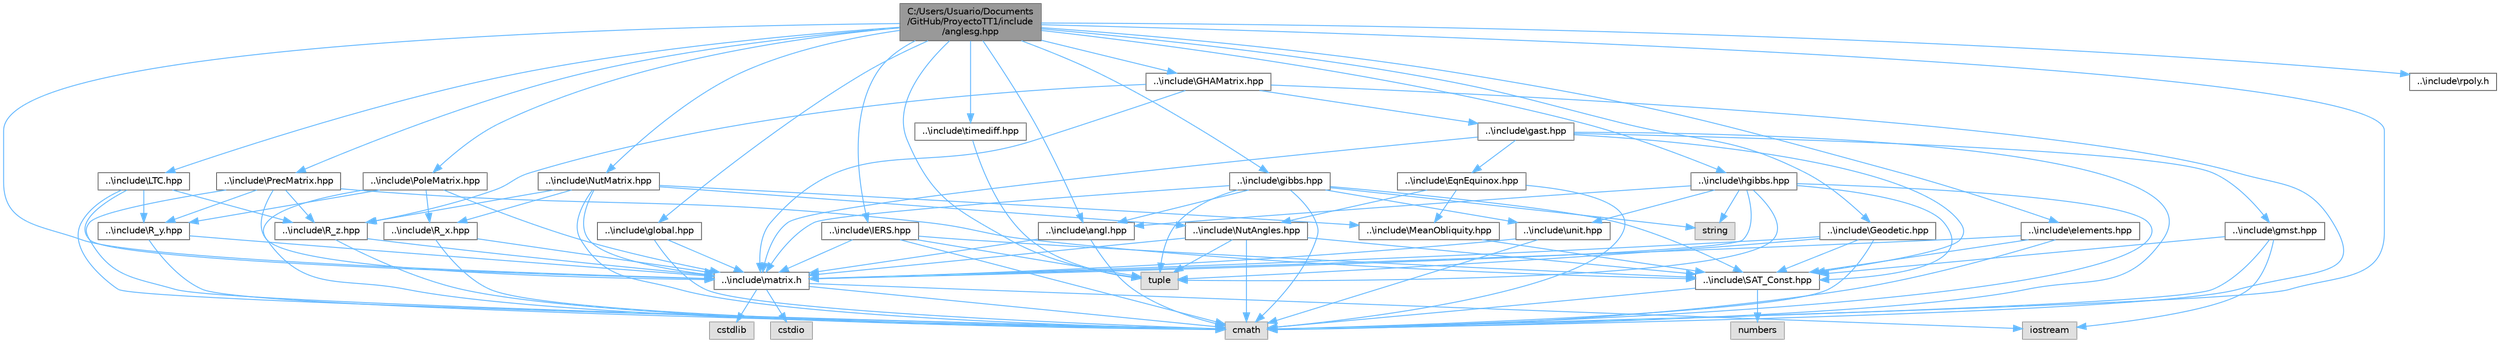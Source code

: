 digraph "C:/Users/Usuario/Documents/GitHub/ProyectoTT1/include/anglesg.hpp"
{
 // LATEX_PDF_SIZE
  bgcolor="transparent";
  edge [fontname=Helvetica,fontsize=10,labelfontname=Helvetica,labelfontsize=10];
  node [fontname=Helvetica,fontsize=10,shape=box,height=0.2,width=0.4];
  Node1 [id="Node000001",label="C:/Users/Usuario/Documents\l/GitHub/ProyectoTT1/include\l/anglesg.hpp",height=0.2,width=0.4,color="gray40", fillcolor="grey60", style="filled", fontcolor="black",tooltip="Este archivo de cabecera contiene una implementación de la función anglesg."];
  Node1 -> Node2 [id="edge101_Node000001_Node000002",color="steelblue1",style="solid",tooltip=" "];
  Node2 [id="Node000002",label="cmath",height=0.2,width=0.4,color="grey60", fillcolor="#E0E0E0", style="filled",tooltip=" "];
  Node1 -> Node3 [id="edge102_Node000001_Node000003",color="steelblue1",style="solid",tooltip=" "];
  Node3 [id="Node000003",label="tuple",height=0.2,width=0.4,color="grey60", fillcolor="#E0E0E0", style="filled",tooltip=" "];
  Node1 -> Node4 [id="edge103_Node000001_Node000004",color="steelblue1",style="solid",tooltip=" "];
  Node4 [id="Node000004",label="..\\include\\matrix.h",height=0.2,width=0.4,color="grey40", fillcolor="white", style="filled",URL="$matrix_8h.html",tooltip="Este archivo de cabecera contiene una implementación de una clase que representa una matriz."];
  Node4 -> Node5 [id="edge104_Node000004_Node000005",color="steelblue1",style="solid",tooltip=" "];
  Node5 [id="Node000005",label="cstdio",height=0.2,width=0.4,color="grey60", fillcolor="#E0E0E0", style="filled",tooltip=" "];
  Node4 -> Node6 [id="edge105_Node000004_Node000006",color="steelblue1",style="solid",tooltip=" "];
  Node6 [id="Node000006",label="cstdlib",height=0.2,width=0.4,color="grey60", fillcolor="#E0E0E0", style="filled",tooltip=" "];
  Node4 -> Node2 [id="edge106_Node000004_Node000002",color="steelblue1",style="solid",tooltip=" "];
  Node4 -> Node7 [id="edge107_Node000004_Node000007",color="steelblue1",style="solid",tooltip=" "];
  Node7 [id="Node000007",label="iostream",height=0.2,width=0.4,color="grey60", fillcolor="#E0E0E0", style="filled",tooltip=" "];
  Node1 -> Node8 [id="edge108_Node000001_Node000008",color="steelblue1",style="solid",tooltip=" "];
  Node8 [id="Node000008",label="..\\include\\global.hpp",height=0.2,width=0.4,color="grey40", fillcolor="white", style="filled",URL="$global_8hpp.html",tooltip="Este archivo de cabecera contiene una implementación para leer ficheros."];
  Node8 -> Node2 [id="edge109_Node000008_Node000002",color="steelblue1",style="solid",tooltip=" "];
  Node8 -> Node4 [id="edge110_Node000008_Node000004",color="steelblue1",style="solid",tooltip=" "];
  Node1 -> Node9 [id="edge111_Node000001_Node000009",color="steelblue1",style="solid",tooltip=" "];
  Node9 [id="Node000009",label="..\\include\\Geodetic.hpp",height=0.2,width=0.4,color="grey40", fillcolor="white", style="filled",URL="$_geodetic_8hpp.html",tooltip="Este archivo de cabecera contiene una implementación de la función Geodetic."];
  Node9 -> Node2 [id="edge112_Node000009_Node000002",color="steelblue1",style="solid",tooltip=" "];
  Node9 -> Node3 [id="edge113_Node000009_Node000003",color="steelblue1",style="solid",tooltip=" "];
  Node9 -> Node4 [id="edge114_Node000009_Node000004",color="steelblue1",style="solid",tooltip=" "];
  Node9 -> Node10 [id="edge115_Node000009_Node000010",color="steelblue1",style="solid",tooltip=" "];
  Node10 [id="Node000010",label="..\\include\\SAT_Const.hpp",height=0.2,width=0.4,color="grey40", fillcolor="white", style="filled",URL="$_s_a_t___const_8hpp.html",tooltip="Este archivo de cabecera contiene una implementación de una clase que contiene diferentes constantes."];
  Node10 -> Node2 [id="edge116_Node000010_Node000002",color="steelblue1",style="solid",tooltip=" "];
  Node10 -> Node11 [id="edge117_Node000010_Node000011",color="steelblue1",style="solid",tooltip=" "];
  Node11 [id="Node000011",label="numbers",height=0.2,width=0.4,color="grey60", fillcolor="#E0E0E0", style="filled",tooltip=" "];
  Node1 -> Node12 [id="edge118_Node000001_Node000012",color="steelblue1",style="solid",tooltip=" "];
  Node12 [id="Node000012",label="..\\include\\LTC.hpp",height=0.2,width=0.4,color="grey40", fillcolor="white", style="filled",URL="$_l_t_c_8hpp.html",tooltip="Este archivo de cabecera contiene una implementación de la función LTC."];
  Node12 -> Node2 [id="edge119_Node000012_Node000002",color="steelblue1",style="solid",tooltip=" "];
  Node12 -> Node4 [id="edge120_Node000012_Node000004",color="steelblue1",style="solid",tooltip=" "];
  Node12 -> Node13 [id="edge121_Node000012_Node000013",color="steelblue1",style="solid",tooltip=" "];
  Node13 [id="Node000013",label="..\\include\\R_y.hpp",height=0.2,width=0.4,color="grey40", fillcolor="white", style="filled",URL="$_r__y_8hpp.html",tooltip="Este archivo de cabecera contiene una implementación de la función R_y."];
  Node13 -> Node2 [id="edge122_Node000013_Node000002",color="steelblue1",style="solid",tooltip=" "];
  Node13 -> Node4 [id="edge123_Node000013_Node000004",color="steelblue1",style="solid",tooltip=" "];
  Node12 -> Node14 [id="edge124_Node000012_Node000014",color="steelblue1",style="solid",tooltip=" "];
  Node14 [id="Node000014",label="..\\include\\R_z.hpp",height=0.2,width=0.4,color="grey40", fillcolor="white", style="filled",URL="$_r__z_8hpp.html",tooltip="Este archivo de cabecera contiene una implementación de la función R_z."];
  Node14 -> Node2 [id="edge125_Node000014_Node000002",color="steelblue1",style="solid",tooltip=" "];
  Node14 -> Node4 [id="edge126_Node000014_Node000004",color="steelblue1",style="solid",tooltip=" "];
  Node1 -> Node15 [id="edge127_Node000001_Node000015",color="steelblue1",style="solid",tooltip=" "];
  Node15 [id="Node000015",label="..\\include\\IERS.hpp",height=0.2,width=0.4,color="grey40", fillcolor="white", style="filled",URL="$_i_e_r_s_8hpp.html",tooltip="Este archivo de cabecera contiene una implementación de la función IERS."];
  Node15 -> Node2 [id="edge128_Node000015_Node000002",color="steelblue1",style="solid",tooltip=" "];
  Node15 -> Node3 [id="edge129_Node000015_Node000003",color="steelblue1",style="solid",tooltip=" "];
  Node15 -> Node4 [id="edge130_Node000015_Node000004",color="steelblue1",style="solid",tooltip=" "];
  Node15 -> Node10 [id="edge131_Node000015_Node000010",color="steelblue1",style="solid",tooltip=" "];
  Node1 -> Node16 [id="edge132_Node000001_Node000016",color="steelblue1",style="solid",tooltip=" "];
  Node16 [id="Node000016",label="..\\include\\timediff.hpp",height=0.2,width=0.4,color="grey40", fillcolor="white", style="filled",URL="$timediff_8hpp.html",tooltip="Este archivo de cabecera contiene una implementación de la función timediff."];
  Node16 -> Node3 [id="edge133_Node000016_Node000003",color="steelblue1",style="solid",tooltip=" "];
  Node1 -> Node17 [id="edge134_Node000001_Node000017",color="steelblue1",style="solid",tooltip=" "];
  Node17 [id="Node000017",label="..\\include\\PrecMatrix.hpp",height=0.2,width=0.4,color="grey40", fillcolor="white", style="filled",URL="$_prec_matrix_8hpp.html",tooltip="Este archivo de cabecera contiene una implementación de la función PrecMatrix."];
  Node17 -> Node2 [id="edge135_Node000017_Node000002",color="steelblue1",style="solid",tooltip=" "];
  Node17 -> Node4 [id="edge136_Node000017_Node000004",color="steelblue1",style="solid",tooltip=" "];
  Node17 -> Node10 [id="edge137_Node000017_Node000010",color="steelblue1",style="solid",tooltip=" "];
  Node17 -> Node13 [id="edge138_Node000017_Node000013",color="steelblue1",style="solid",tooltip=" "];
  Node17 -> Node14 [id="edge139_Node000017_Node000014",color="steelblue1",style="solid",tooltip=" "];
  Node1 -> Node18 [id="edge140_Node000001_Node000018",color="steelblue1",style="solid",tooltip=" "];
  Node18 [id="Node000018",label="..\\include\\NutMatrix.hpp",height=0.2,width=0.4,color="grey40", fillcolor="white", style="filled",URL="$_nut_matrix_8hpp.html",tooltip="Este archivo de cabecera contiene una implementación de la función NutMatrix."];
  Node18 -> Node2 [id="edge141_Node000018_Node000002",color="steelblue1",style="solid",tooltip=" "];
  Node18 -> Node4 [id="edge142_Node000018_Node000004",color="steelblue1",style="solid",tooltip=" "];
  Node18 -> Node19 [id="edge143_Node000018_Node000019",color="steelblue1",style="solid",tooltip=" "];
  Node19 [id="Node000019",label="..\\include\\MeanObliquity.hpp",height=0.2,width=0.4,color="grey40", fillcolor="white", style="filled",URL="$_mean_obliquity_8hpp.html",tooltip="Este archivo de cabecera contiene una implementación de la función MeanObliquity."];
  Node19 -> Node10 [id="edge144_Node000019_Node000010",color="steelblue1",style="solid",tooltip=" "];
  Node18 -> Node20 [id="edge145_Node000018_Node000020",color="steelblue1",style="solid",tooltip=" "];
  Node20 [id="Node000020",label="..\\include\\NutAngles.hpp",height=0.2,width=0.4,color="grey40", fillcolor="white", style="filled",URL="$_nut_angles_8hpp.html",tooltip="Este archivo de cabecera contiene una implementación de la función NutAngles."];
  Node20 -> Node2 [id="edge146_Node000020_Node000002",color="steelblue1",style="solid",tooltip=" "];
  Node20 -> Node3 [id="edge147_Node000020_Node000003",color="steelblue1",style="solid",tooltip=" "];
  Node20 -> Node4 [id="edge148_Node000020_Node000004",color="steelblue1",style="solid",tooltip=" "];
  Node20 -> Node10 [id="edge149_Node000020_Node000010",color="steelblue1",style="solid",tooltip=" "];
  Node18 -> Node21 [id="edge150_Node000018_Node000021",color="steelblue1",style="solid",tooltip=" "];
  Node21 [id="Node000021",label="..\\include\\R_x.hpp",height=0.2,width=0.4,color="grey40", fillcolor="white", style="filled",URL="$_r__x_8hpp.html",tooltip="Este archivo de cabecera contiene una implementación de la función R_x."];
  Node21 -> Node2 [id="edge151_Node000021_Node000002",color="steelblue1",style="solid",tooltip=" "];
  Node21 -> Node4 [id="edge152_Node000021_Node000004",color="steelblue1",style="solid",tooltip=" "];
  Node18 -> Node14 [id="edge153_Node000018_Node000014",color="steelblue1",style="solid",tooltip=" "];
  Node1 -> Node22 [id="edge154_Node000001_Node000022",color="steelblue1",style="solid",tooltip=" "];
  Node22 [id="Node000022",label="..\\include\\PoleMatrix.hpp",height=0.2,width=0.4,color="grey40", fillcolor="white", style="filled",URL="$_pole_matrix_8hpp.html",tooltip="Este archivo de cabecera contiene una implementación de la función PoleMatrix."];
  Node22 -> Node2 [id="edge155_Node000022_Node000002",color="steelblue1",style="solid",tooltip=" "];
  Node22 -> Node4 [id="edge156_Node000022_Node000004",color="steelblue1",style="solid",tooltip=" "];
  Node22 -> Node21 [id="edge157_Node000022_Node000021",color="steelblue1",style="solid",tooltip=" "];
  Node22 -> Node13 [id="edge158_Node000022_Node000013",color="steelblue1",style="solid",tooltip=" "];
  Node1 -> Node23 [id="edge159_Node000001_Node000023",color="steelblue1",style="solid",tooltip=" "];
  Node23 [id="Node000023",label="..\\include\\GHAMatrix.hpp",height=0.2,width=0.4,color="grey40", fillcolor="white", style="filled",URL="$_g_h_a_matrix_8hpp.html",tooltip="Este archivo de cabecera contiene una implementación de la función GHAMatrix."];
  Node23 -> Node2 [id="edge160_Node000023_Node000002",color="steelblue1",style="solid",tooltip=" "];
  Node23 -> Node4 [id="edge161_Node000023_Node000004",color="steelblue1",style="solid",tooltip=" "];
  Node23 -> Node14 [id="edge162_Node000023_Node000014",color="steelblue1",style="solid",tooltip=" "];
  Node23 -> Node24 [id="edge163_Node000023_Node000024",color="steelblue1",style="solid",tooltip=" "];
  Node24 [id="Node000024",label="..\\include\\gast.hpp",height=0.2,width=0.4,color="grey40", fillcolor="white", style="filled",URL="$gast_8hpp.html",tooltip="Este archivo de cabecera contiene una implementación de la función gast."];
  Node24 -> Node2 [id="edge164_Node000024_Node000002",color="steelblue1",style="solid",tooltip=" "];
  Node24 -> Node4 [id="edge165_Node000024_Node000004",color="steelblue1",style="solid",tooltip=" "];
  Node24 -> Node25 [id="edge166_Node000024_Node000025",color="steelblue1",style="solid",tooltip=" "];
  Node25 [id="Node000025",label="..\\include\\gmst.hpp",height=0.2,width=0.4,color="grey40", fillcolor="white", style="filled",URL="$gmst_8hpp.html",tooltip="Este archivo de cabecera contiene una implementación de la función gmst."];
  Node25 -> Node2 [id="edge167_Node000025_Node000002",color="steelblue1",style="solid",tooltip=" "];
  Node25 -> Node7 [id="edge168_Node000025_Node000007",color="steelblue1",style="solid",tooltip=" "];
  Node25 -> Node10 [id="edge169_Node000025_Node000010",color="steelblue1",style="solid",tooltip=" "];
  Node24 -> Node26 [id="edge170_Node000024_Node000026",color="steelblue1",style="solid",tooltip=" "];
  Node26 [id="Node000026",label="..\\include\\EqnEquinox.hpp",height=0.2,width=0.4,color="grey40", fillcolor="white", style="filled",URL="$_eqn_equinox_8hpp.html",tooltip="Este archivo de cabecera contiene una implementación de la función EqnEquinox."];
  Node26 -> Node2 [id="edge171_Node000026_Node000002",color="steelblue1",style="solid",tooltip=" "];
  Node26 -> Node20 [id="edge172_Node000026_Node000020",color="steelblue1",style="solid",tooltip=" "];
  Node26 -> Node19 [id="edge173_Node000026_Node000019",color="steelblue1",style="solid",tooltip=" "];
  Node24 -> Node10 [id="edge174_Node000024_Node000010",color="steelblue1",style="solid",tooltip=" "];
  Node1 -> Node27 [id="edge175_Node000001_Node000027",color="steelblue1",style="solid",tooltip=" "];
  Node27 [id="Node000027",label="..\\include\\gibbs.hpp",height=0.2,width=0.4,color="grey40", fillcolor="white", style="filled",URL="$gibbs_8hpp.html",tooltip="Este archivo de cabecera contiene una implementación de la función gibbs."];
  Node27 -> Node2 [id="edge176_Node000027_Node000002",color="steelblue1",style="solid",tooltip=" "];
  Node27 -> Node3 [id="edge177_Node000027_Node000003",color="steelblue1",style="solid",tooltip=" "];
  Node27 -> Node28 [id="edge178_Node000027_Node000028",color="steelblue1",style="solid",tooltip=" "];
  Node28 [id="Node000028",label="string",height=0.2,width=0.4,color="grey60", fillcolor="#E0E0E0", style="filled",tooltip=" "];
  Node27 -> Node4 [id="edge179_Node000027_Node000004",color="steelblue1",style="solid",tooltip=" "];
  Node27 -> Node10 [id="edge180_Node000027_Node000010",color="steelblue1",style="solid",tooltip=" "];
  Node27 -> Node29 [id="edge181_Node000027_Node000029",color="steelblue1",style="solid",tooltip=" "];
  Node29 [id="Node000029",label="..\\include\\angl.hpp",height=0.2,width=0.4,color="grey40", fillcolor="white", style="filled",URL="$angl_8hpp.html",tooltip="Este archivo de cabecera contiene una implementación de la función angl."];
  Node29 -> Node2 [id="edge182_Node000029_Node000002",color="steelblue1",style="solid",tooltip=" "];
  Node29 -> Node4 [id="edge183_Node000029_Node000004",color="steelblue1",style="solid",tooltip=" "];
  Node27 -> Node30 [id="edge184_Node000027_Node000030",color="steelblue1",style="solid",tooltip=" "];
  Node30 [id="Node000030",label="..\\include\\unit.hpp",height=0.2,width=0.4,color="grey40", fillcolor="white", style="filled",URL="$unit_8hpp.html",tooltip="Este archivo de cabecera contiene una implementación de la función unit."];
  Node30 -> Node2 [id="edge185_Node000030_Node000002",color="steelblue1",style="solid",tooltip=" "];
  Node30 -> Node4 [id="edge186_Node000030_Node000004",color="steelblue1",style="solid",tooltip=" "];
  Node1 -> Node31 [id="edge187_Node000001_Node000031",color="steelblue1",style="solid",tooltip=" "];
  Node31 [id="Node000031",label="..\\include\\hgibbs.hpp",height=0.2,width=0.4,color="grey40", fillcolor="white", style="filled",URL="$hgibbs_8hpp.html",tooltip="Este archivo de cabecera contiene una implementación de la función hgibbs."];
  Node31 -> Node2 [id="edge188_Node000031_Node000002",color="steelblue1",style="solid",tooltip=" "];
  Node31 -> Node3 [id="edge189_Node000031_Node000003",color="steelblue1",style="solid",tooltip=" "];
  Node31 -> Node28 [id="edge190_Node000031_Node000028",color="steelblue1",style="solid",tooltip=" "];
  Node31 -> Node4 [id="edge191_Node000031_Node000004",color="steelblue1",style="solid",tooltip=" "];
  Node31 -> Node10 [id="edge192_Node000031_Node000010",color="steelblue1",style="solid",tooltip=" "];
  Node31 -> Node29 [id="edge193_Node000031_Node000029",color="steelblue1",style="solid",tooltip=" "];
  Node31 -> Node30 [id="edge194_Node000031_Node000030",color="steelblue1",style="solid",tooltip=" "];
  Node1 -> Node32 [id="edge195_Node000001_Node000032",color="steelblue1",style="solid",tooltip=" "];
  Node32 [id="Node000032",label="..\\include\\elements.hpp",height=0.2,width=0.4,color="grey40", fillcolor="white", style="filled",URL="$elements_8hpp.html",tooltip="Este archivo de cabecera contiene una implementación de la función elements."];
  Node32 -> Node2 [id="edge196_Node000032_Node000002",color="steelblue1",style="solid",tooltip=" "];
  Node32 -> Node4 [id="edge197_Node000032_Node000004",color="steelblue1",style="solid",tooltip=" "];
  Node32 -> Node10 [id="edge198_Node000032_Node000010",color="steelblue1",style="solid",tooltip=" "];
  Node1 -> Node29 [id="edge199_Node000001_Node000029",color="steelblue1",style="solid",tooltip=" "];
  Node1 -> Node33 [id="edge200_Node000001_Node000033",color="steelblue1",style="solid",tooltip=" "];
  Node33 [id="Node000033",label="..\\include\\rpoly.h",height=0.2,width=0.4,color="grey40", fillcolor="white", style="filled",URL="$rpoly_8h_source.html",tooltip=" "];
}
